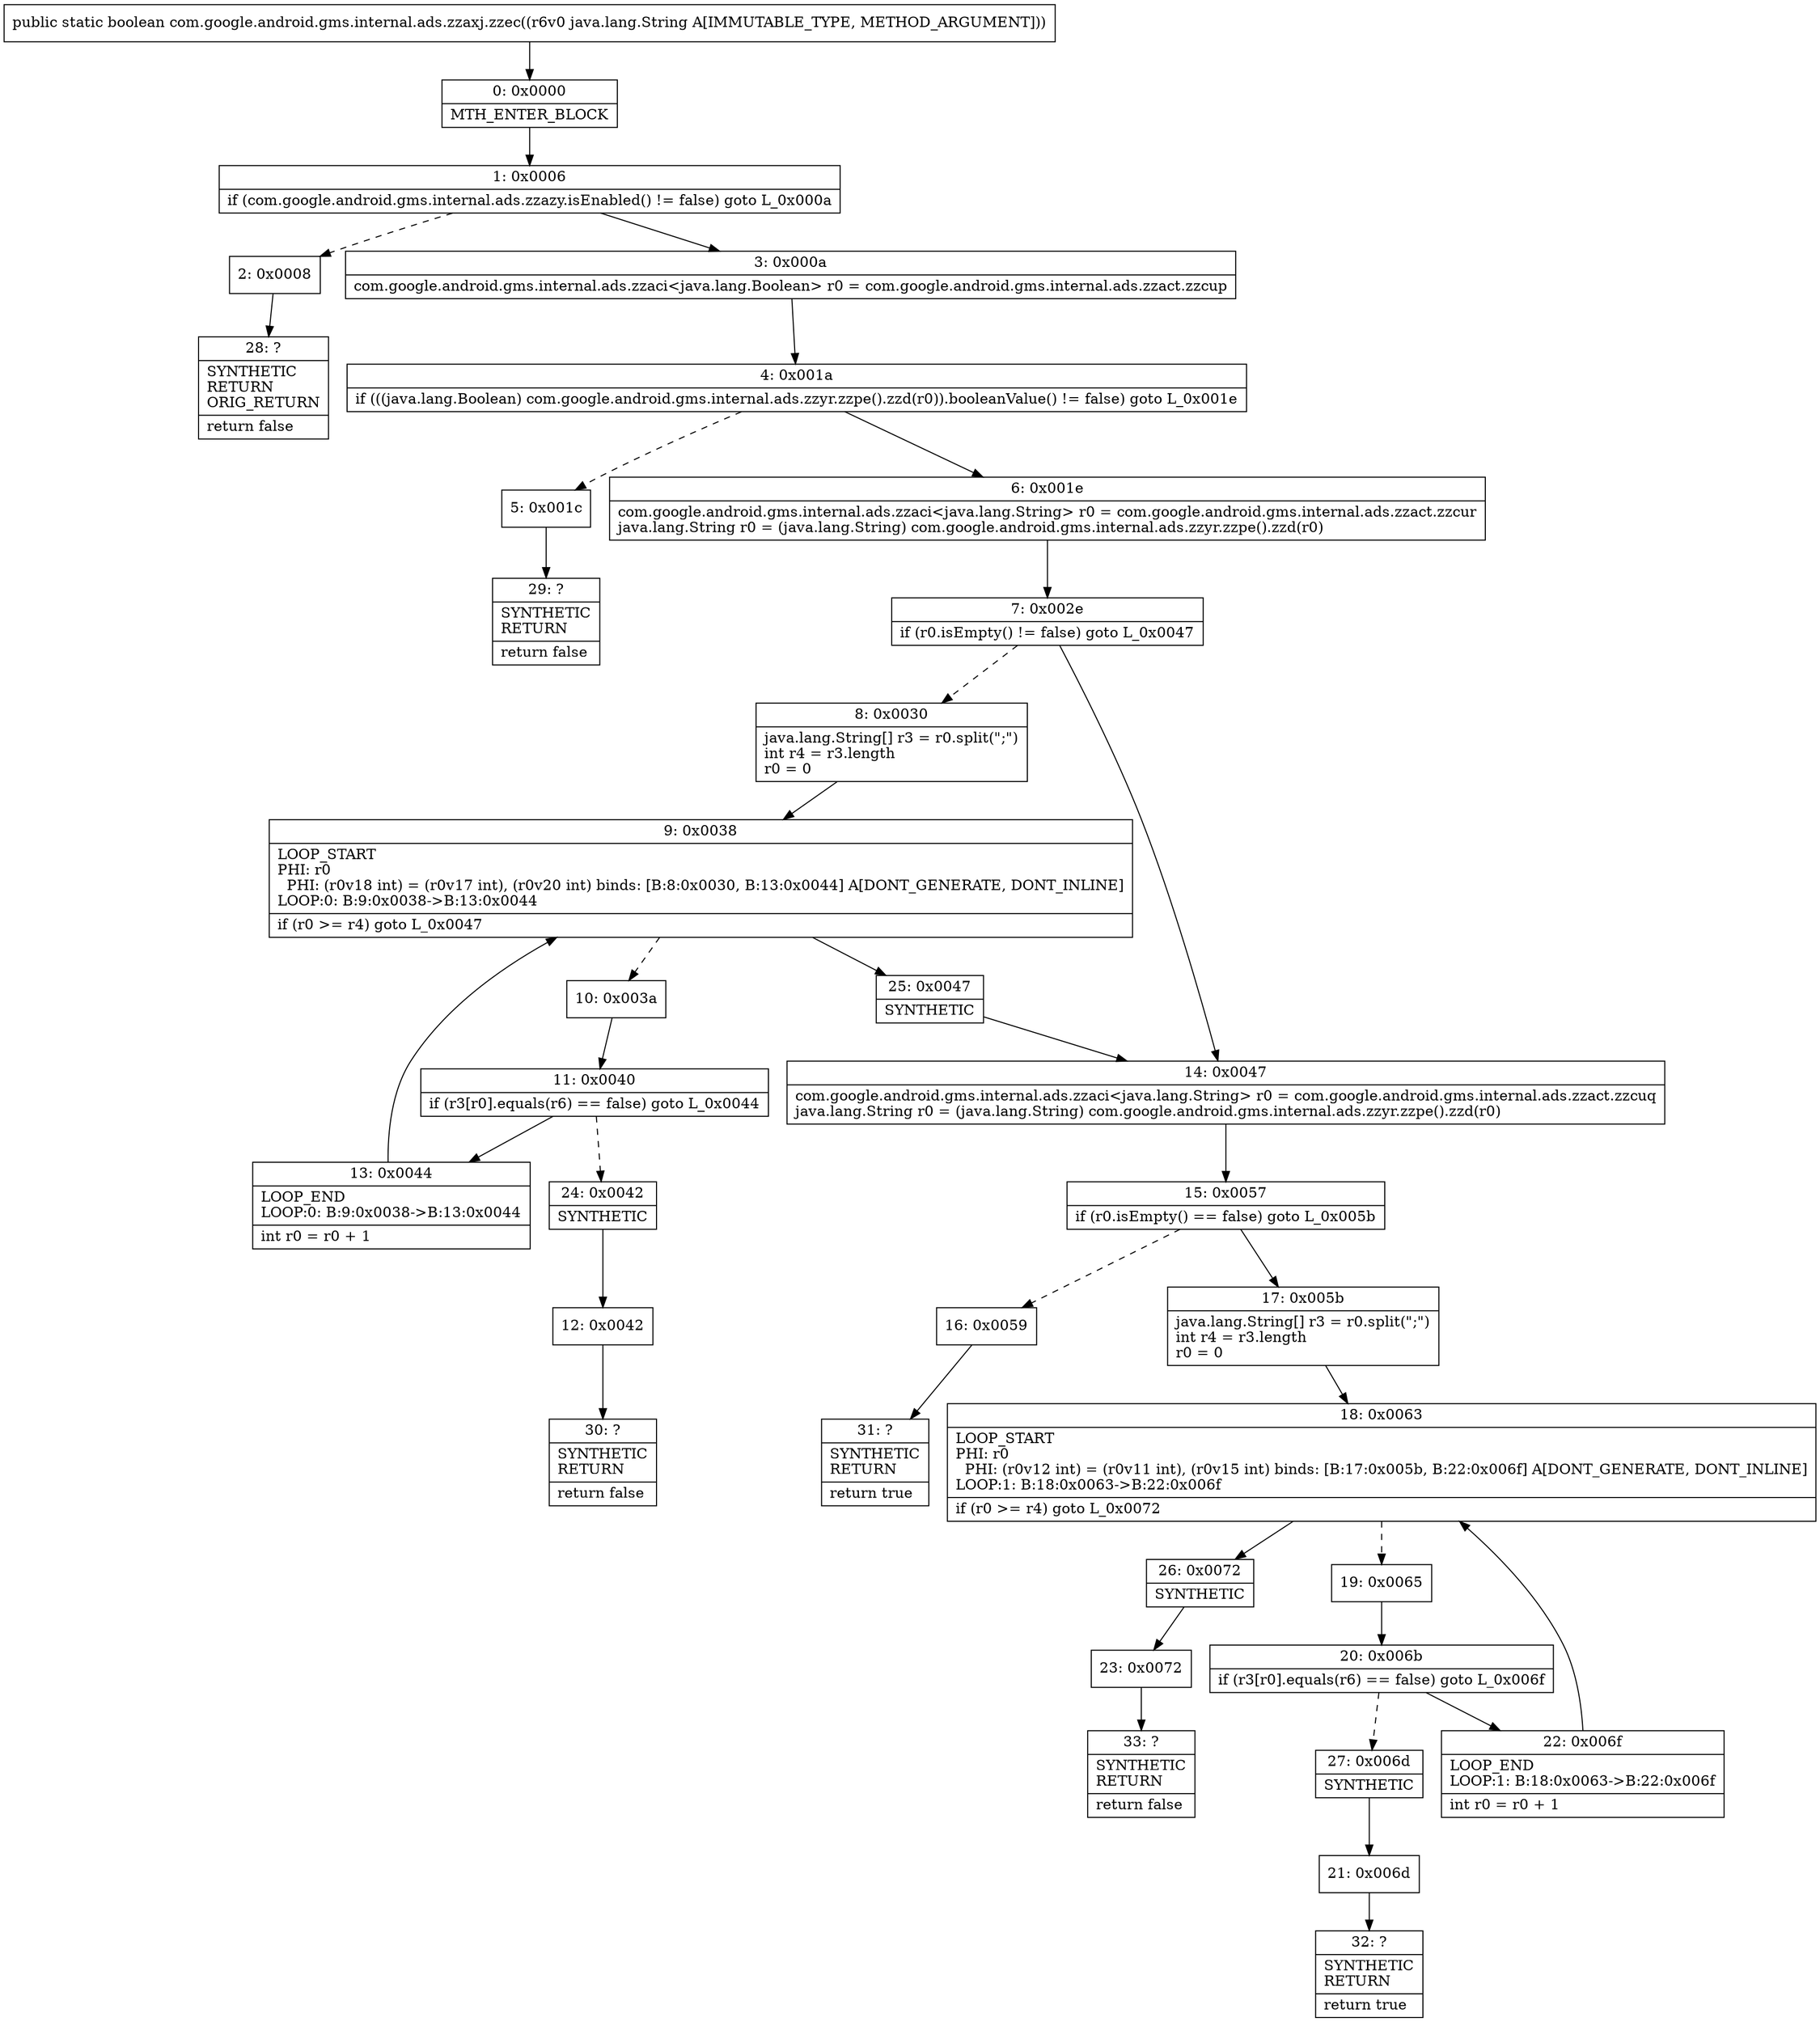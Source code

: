 digraph "CFG forcom.google.android.gms.internal.ads.zzaxj.zzec(Ljava\/lang\/String;)Z" {
Node_0 [shape=record,label="{0\:\ 0x0000|MTH_ENTER_BLOCK\l}"];
Node_1 [shape=record,label="{1\:\ 0x0006|if (com.google.android.gms.internal.ads.zzazy.isEnabled() != false) goto L_0x000a\l}"];
Node_2 [shape=record,label="{2\:\ 0x0008}"];
Node_3 [shape=record,label="{3\:\ 0x000a|com.google.android.gms.internal.ads.zzaci\<java.lang.Boolean\> r0 = com.google.android.gms.internal.ads.zzact.zzcup\l}"];
Node_4 [shape=record,label="{4\:\ 0x001a|if (((java.lang.Boolean) com.google.android.gms.internal.ads.zzyr.zzpe().zzd(r0)).booleanValue() != false) goto L_0x001e\l}"];
Node_5 [shape=record,label="{5\:\ 0x001c}"];
Node_6 [shape=record,label="{6\:\ 0x001e|com.google.android.gms.internal.ads.zzaci\<java.lang.String\> r0 = com.google.android.gms.internal.ads.zzact.zzcur\ljava.lang.String r0 = (java.lang.String) com.google.android.gms.internal.ads.zzyr.zzpe().zzd(r0)\l}"];
Node_7 [shape=record,label="{7\:\ 0x002e|if (r0.isEmpty() != false) goto L_0x0047\l}"];
Node_8 [shape=record,label="{8\:\ 0x0030|java.lang.String[] r3 = r0.split(\";\")\lint r4 = r3.length\lr0 = 0\l}"];
Node_9 [shape=record,label="{9\:\ 0x0038|LOOP_START\lPHI: r0 \l  PHI: (r0v18 int) = (r0v17 int), (r0v20 int) binds: [B:8:0x0030, B:13:0x0044] A[DONT_GENERATE, DONT_INLINE]\lLOOP:0: B:9:0x0038\-\>B:13:0x0044\l|if (r0 \>= r4) goto L_0x0047\l}"];
Node_10 [shape=record,label="{10\:\ 0x003a}"];
Node_11 [shape=record,label="{11\:\ 0x0040|if (r3[r0].equals(r6) == false) goto L_0x0044\l}"];
Node_12 [shape=record,label="{12\:\ 0x0042}"];
Node_13 [shape=record,label="{13\:\ 0x0044|LOOP_END\lLOOP:0: B:9:0x0038\-\>B:13:0x0044\l|int r0 = r0 + 1\l}"];
Node_14 [shape=record,label="{14\:\ 0x0047|com.google.android.gms.internal.ads.zzaci\<java.lang.String\> r0 = com.google.android.gms.internal.ads.zzact.zzcuq\ljava.lang.String r0 = (java.lang.String) com.google.android.gms.internal.ads.zzyr.zzpe().zzd(r0)\l}"];
Node_15 [shape=record,label="{15\:\ 0x0057|if (r0.isEmpty() == false) goto L_0x005b\l}"];
Node_16 [shape=record,label="{16\:\ 0x0059}"];
Node_17 [shape=record,label="{17\:\ 0x005b|java.lang.String[] r3 = r0.split(\";\")\lint r4 = r3.length\lr0 = 0\l}"];
Node_18 [shape=record,label="{18\:\ 0x0063|LOOP_START\lPHI: r0 \l  PHI: (r0v12 int) = (r0v11 int), (r0v15 int) binds: [B:17:0x005b, B:22:0x006f] A[DONT_GENERATE, DONT_INLINE]\lLOOP:1: B:18:0x0063\-\>B:22:0x006f\l|if (r0 \>= r4) goto L_0x0072\l}"];
Node_19 [shape=record,label="{19\:\ 0x0065}"];
Node_20 [shape=record,label="{20\:\ 0x006b|if (r3[r0].equals(r6) == false) goto L_0x006f\l}"];
Node_21 [shape=record,label="{21\:\ 0x006d}"];
Node_22 [shape=record,label="{22\:\ 0x006f|LOOP_END\lLOOP:1: B:18:0x0063\-\>B:22:0x006f\l|int r0 = r0 + 1\l}"];
Node_23 [shape=record,label="{23\:\ 0x0072}"];
Node_24 [shape=record,label="{24\:\ 0x0042|SYNTHETIC\l}"];
Node_25 [shape=record,label="{25\:\ 0x0047|SYNTHETIC\l}"];
Node_26 [shape=record,label="{26\:\ 0x0072|SYNTHETIC\l}"];
Node_27 [shape=record,label="{27\:\ 0x006d|SYNTHETIC\l}"];
Node_28 [shape=record,label="{28\:\ ?|SYNTHETIC\lRETURN\lORIG_RETURN\l|return false\l}"];
Node_29 [shape=record,label="{29\:\ ?|SYNTHETIC\lRETURN\l|return false\l}"];
Node_30 [shape=record,label="{30\:\ ?|SYNTHETIC\lRETURN\l|return false\l}"];
Node_31 [shape=record,label="{31\:\ ?|SYNTHETIC\lRETURN\l|return true\l}"];
Node_32 [shape=record,label="{32\:\ ?|SYNTHETIC\lRETURN\l|return true\l}"];
Node_33 [shape=record,label="{33\:\ ?|SYNTHETIC\lRETURN\l|return false\l}"];
MethodNode[shape=record,label="{public static boolean com.google.android.gms.internal.ads.zzaxj.zzec((r6v0 java.lang.String A[IMMUTABLE_TYPE, METHOD_ARGUMENT])) }"];
MethodNode -> Node_0;
Node_0 -> Node_1;
Node_1 -> Node_2[style=dashed];
Node_1 -> Node_3;
Node_2 -> Node_28;
Node_3 -> Node_4;
Node_4 -> Node_5[style=dashed];
Node_4 -> Node_6;
Node_5 -> Node_29;
Node_6 -> Node_7;
Node_7 -> Node_8[style=dashed];
Node_7 -> Node_14;
Node_8 -> Node_9;
Node_9 -> Node_10[style=dashed];
Node_9 -> Node_25;
Node_10 -> Node_11;
Node_11 -> Node_13;
Node_11 -> Node_24[style=dashed];
Node_12 -> Node_30;
Node_13 -> Node_9;
Node_14 -> Node_15;
Node_15 -> Node_16[style=dashed];
Node_15 -> Node_17;
Node_16 -> Node_31;
Node_17 -> Node_18;
Node_18 -> Node_19[style=dashed];
Node_18 -> Node_26;
Node_19 -> Node_20;
Node_20 -> Node_22;
Node_20 -> Node_27[style=dashed];
Node_21 -> Node_32;
Node_22 -> Node_18;
Node_23 -> Node_33;
Node_24 -> Node_12;
Node_25 -> Node_14;
Node_26 -> Node_23;
Node_27 -> Node_21;
}

